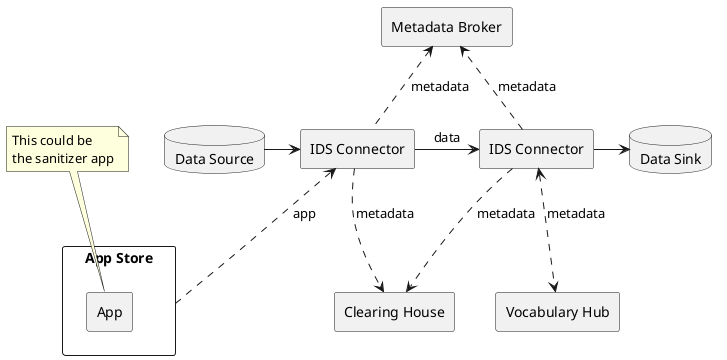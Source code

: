 @startuml component_diagram
skinparam componentStyle rectangle

database "Data Source" as DB1 
[IDS Connector] as C1
[IDS Connector] as C2
database "Data Sink" as DB2


[Clearing House] as CH

component "App Store" as AS {
  [App] as AP
}

note as N1
  This could be 
  the sanitizer app
end note

N1 ..> AP

[Metadata Broker] as MB
[Vocabulary Hub] as VH

DB1 -right-> C1
C1 -right-> C2: data
C2 -right-> DB2

C1 .down.> CH: metadata
C2 ..> CH: metadata

C1 .up.> MB: metadata
C2 ..> MB: metadata

C2 <..> VH: metadata
C1 <.. AS: app
@enduml